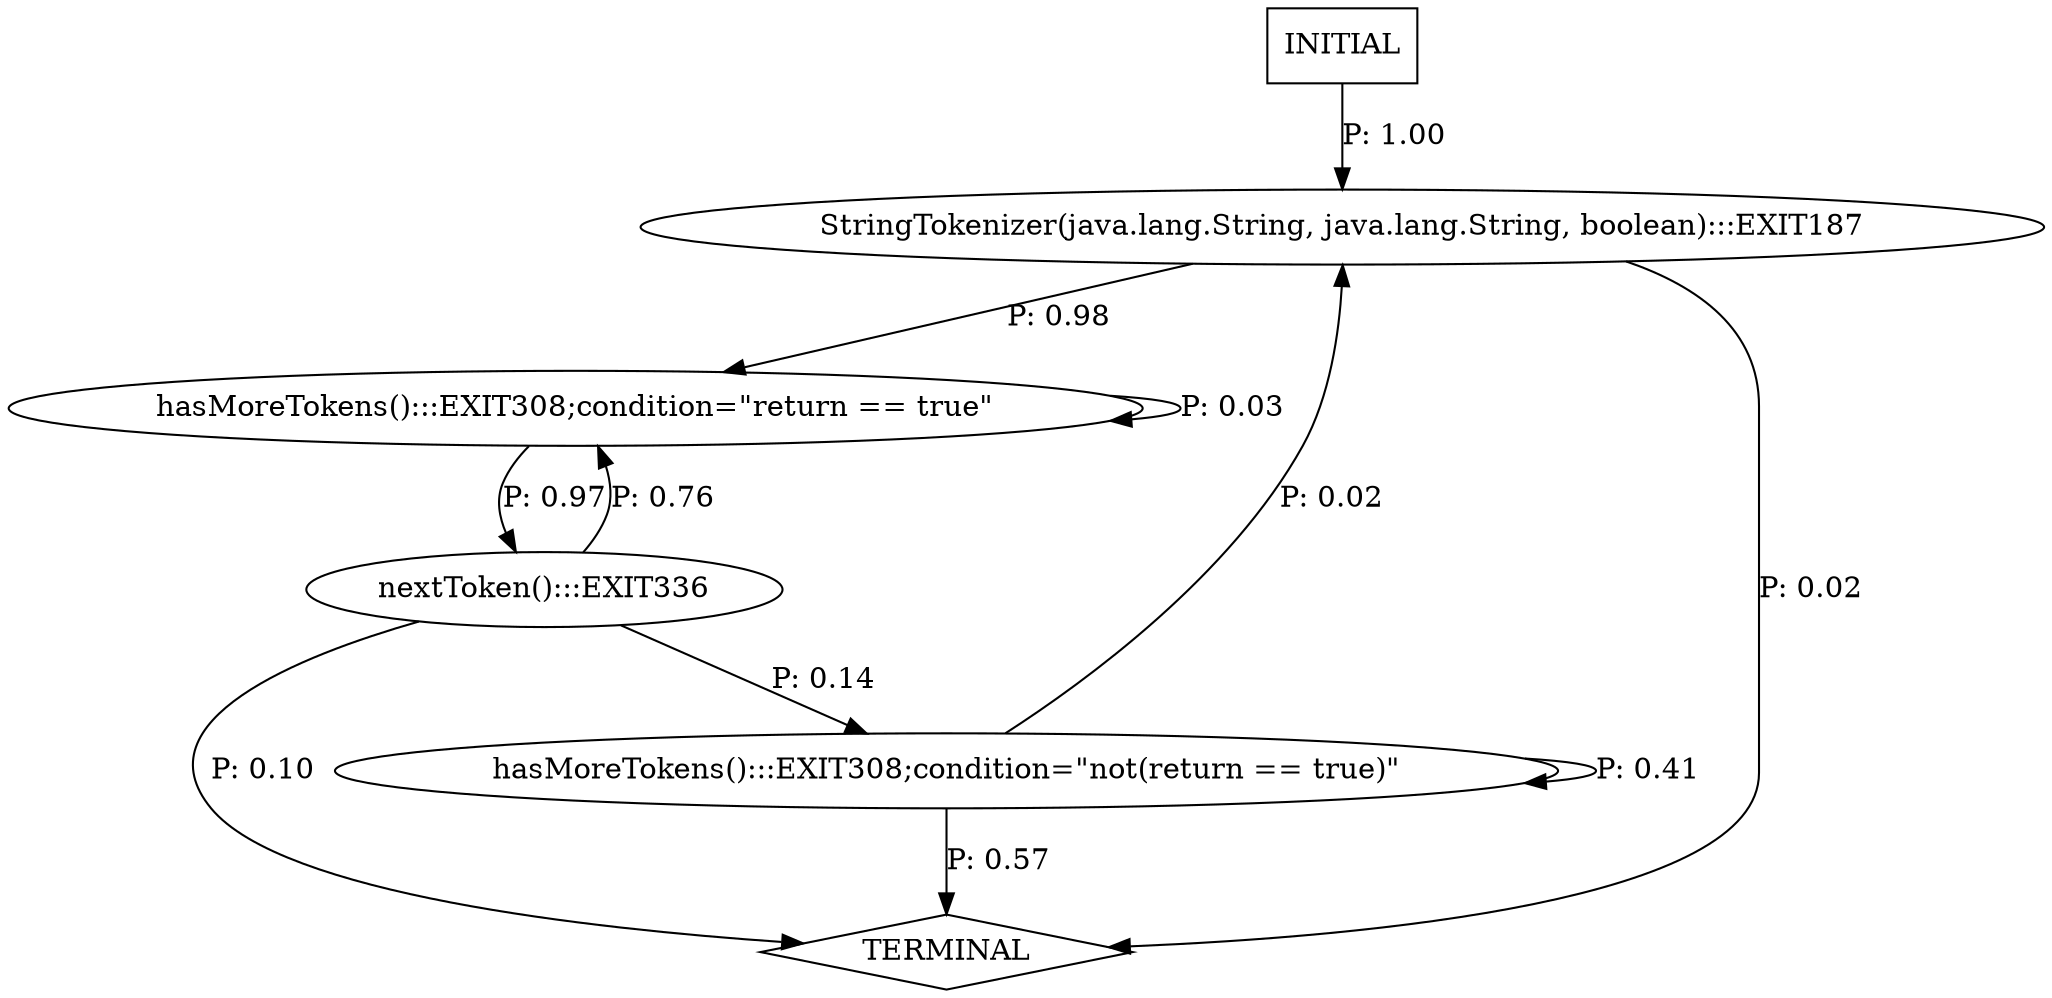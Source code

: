 digraph G {
  0 [label="StringTokenizer(java.lang.String, java.lang.String, boolean):::EXIT187"];
  1 [label="hasMoreTokens():::EXIT308;condition=\"not(return == true)\""];
  2 [label="hasMoreTokens():::EXIT308;condition=\"return == true\""];
  3 [label="nextToken():::EXIT336"];
  4 [label="TERMINAL",shape=diamond];
  5 [label="INITIAL",shape=box];
0->2 [label="P: 0.98"];
0->4 [label="P: 0.02"];
1->0 [label="P: 0.02"];
1->1 [label="P: 0.41"];
1->4 [label="P: 0.57"];
2->2 [label="P: 0.03"];
2->3 [label="P: 0.97"];
3->1 [label="P: 0.14"];
3->2 [label="P: 0.76"];
3->4 [label="P: 0.10"];
5->0 [label="P: 1.00"];
}
